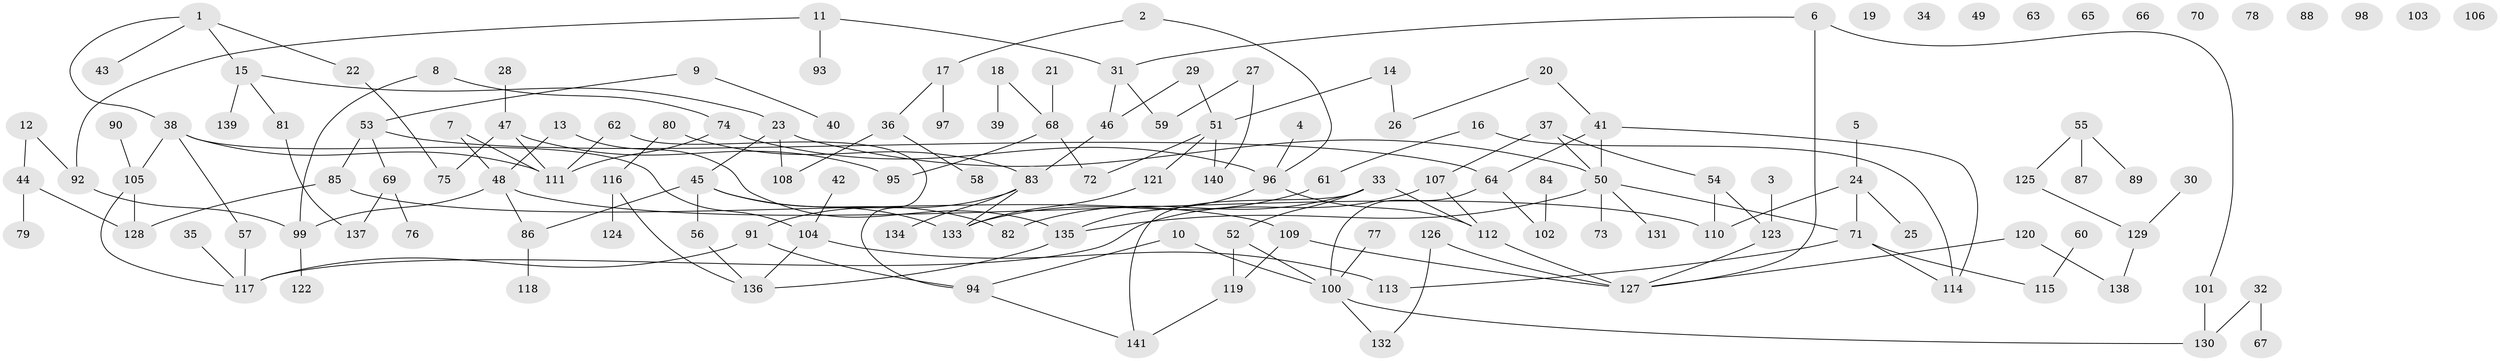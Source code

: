 // coarse degree distribution, {2: 0.2033898305084746, 4: 0.15254237288135594, 1: 0.2033898305084746, 3: 0.22033898305084745, 6: 0.1016949152542373, 5: 0.0847457627118644, 7: 0.03389830508474576}
// Generated by graph-tools (version 1.1) at 2025/35/03/04/25 23:35:46]
// undirected, 141 vertices, 166 edges
graph export_dot {
  node [color=gray90,style=filled];
  1;
  2;
  3;
  4;
  5;
  6;
  7;
  8;
  9;
  10;
  11;
  12;
  13;
  14;
  15;
  16;
  17;
  18;
  19;
  20;
  21;
  22;
  23;
  24;
  25;
  26;
  27;
  28;
  29;
  30;
  31;
  32;
  33;
  34;
  35;
  36;
  37;
  38;
  39;
  40;
  41;
  42;
  43;
  44;
  45;
  46;
  47;
  48;
  49;
  50;
  51;
  52;
  53;
  54;
  55;
  56;
  57;
  58;
  59;
  60;
  61;
  62;
  63;
  64;
  65;
  66;
  67;
  68;
  69;
  70;
  71;
  72;
  73;
  74;
  75;
  76;
  77;
  78;
  79;
  80;
  81;
  82;
  83;
  84;
  85;
  86;
  87;
  88;
  89;
  90;
  91;
  92;
  93;
  94;
  95;
  96;
  97;
  98;
  99;
  100;
  101;
  102;
  103;
  104;
  105;
  106;
  107;
  108;
  109;
  110;
  111;
  112;
  113;
  114;
  115;
  116;
  117;
  118;
  119;
  120;
  121;
  122;
  123;
  124;
  125;
  126;
  127;
  128;
  129;
  130;
  131;
  132;
  133;
  134;
  135;
  136;
  137;
  138;
  139;
  140;
  141;
  1 -- 15;
  1 -- 22;
  1 -- 38;
  1 -- 43;
  2 -- 17;
  2 -- 96;
  3 -- 123;
  4 -- 96;
  5 -- 24;
  6 -- 31;
  6 -- 101;
  6 -- 127;
  7 -- 48;
  7 -- 111;
  8 -- 74;
  8 -- 99;
  9 -- 40;
  9 -- 53;
  10 -- 94;
  10 -- 100;
  11 -- 31;
  11 -- 92;
  11 -- 93;
  12 -- 44;
  12 -- 92;
  13 -- 48;
  13 -- 135;
  14 -- 26;
  14 -- 51;
  15 -- 23;
  15 -- 81;
  15 -- 139;
  16 -- 61;
  16 -- 114;
  17 -- 36;
  17 -- 97;
  18 -- 39;
  18 -- 68;
  20 -- 26;
  20 -- 41;
  21 -- 68;
  22 -- 75;
  23 -- 45;
  23 -- 50;
  23 -- 108;
  24 -- 25;
  24 -- 71;
  24 -- 110;
  27 -- 59;
  27 -- 140;
  28 -- 47;
  29 -- 46;
  29 -- 51;
  30 -- 129;
  31 -- 46;
  31 -- 59;
  32 -- 67;
  32 -- 130;
  33 -- 52;
  33 -- 82;
  33 -- 112;
  33 -- 141;
  35 -- 117;
  36 -- 58;
  36 -- 108;
  37 -- 50;
  37 -- 54;
  37 -- 107;
  38 -- 57;
  38 -- 104;
  38 -- 105;
  38 -- 111;
  41 -- 50;
  41 -- 64;
  41 -- 114;
  42 -- 104;
  44 -- 79;
  44 -- 128;
  45 -- 56;
  45 -- 82;
  45 -- 86;
  45 -- 133;
  46 -- 83;
  47 -- 75;
  47 -- 95;
  47 -- 111;
  48 -- 86;
  48 -- 99;
  48 -- 110;
  50 -- 71;
  50 -- 73;
  50 -- 131;
  50 -- 135;
  51 -- 72;
  51 -- 121;
  51 -- 140;
  52 -- 100;
  52 -- 119;
  53 -- 64;
  53 -- 69;
  53 -- 85;
  54 -- 110;
  54 -- 123;
  55 -- 87;
  55 -- 89;
  55 -- 125;
  56 -- 136;
  57 -- 117;
  60 -- 115;
  61 -- 133;
  62 -- 94;
  62 -- 111;
  64 -- 100;
  64 -- 102;
  68 -- 72;
  68 -- 95;
  69 -- 76;
  69 -- 137;
  71 -- 113;
  71 -- 114;
  71 -- 115;
  74 -- 96;
  74 -- 111;
  77 -- 100;
  80 -- 83;
  80 -- 116;
  81 -- 137;
  83 -- 91;
  83 -- 133;
  83 -- 134;
  84 -- 102;
  85 -- 109;
  85 -- 128;
  86 -- 118;
  90 -- 105;
  91 -- 94;
  91 -- 117;
  92 -- 99;
  94 -- 141;
  96 -- 112;
  96 -- 135;
  99 -- 122;
  100 -- 130;
  100 -- 132;
  101 -- 130;
  104 -- 113;
  104 -- 136;
  105 -- 117;
  105 -- 128;
  107 -- 112;
  107 -- 117;
  109 -- 119;
  109 -- 127;
  112 -- 127;
  116 -- 124;
  116 -- 136;
  119 -- 141;
  120 -- 127;
  120 -- 138;
  121 -- 133;
  123 -- 127;
  125 -- 129;
  126 -- 127;
  126 -- 132;
  129 -- 138;
  135 -- 136;
}
